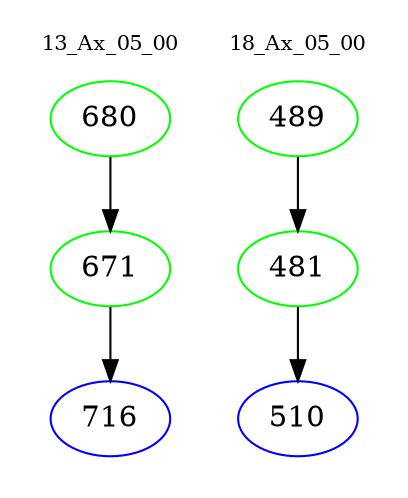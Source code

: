 digraph{
subgraph cluster_0 {
color = white
label = "13_Ax_05_00";
fontsize=10;
T0_680 [label="680", color="green"]
T0_680 -> T0_671 [color="black"]
T0_671 [label="671", color="green"]
T0_671 -> T0_716 [color="black"]
T0_716 [label="716", color="blue"]
}
subgraph cluster_1 {
color = white
label = "18_Ax_05_00";
fontsize=10;
T1_489 [label="489", color="green"]
T1_489 -> T1_481 [color="black"]
T1_481 [label="481", color="green"]
T1_481 -> T1_510 [color="black"]
T1_510 [label="510", color="blue"]
}
}
